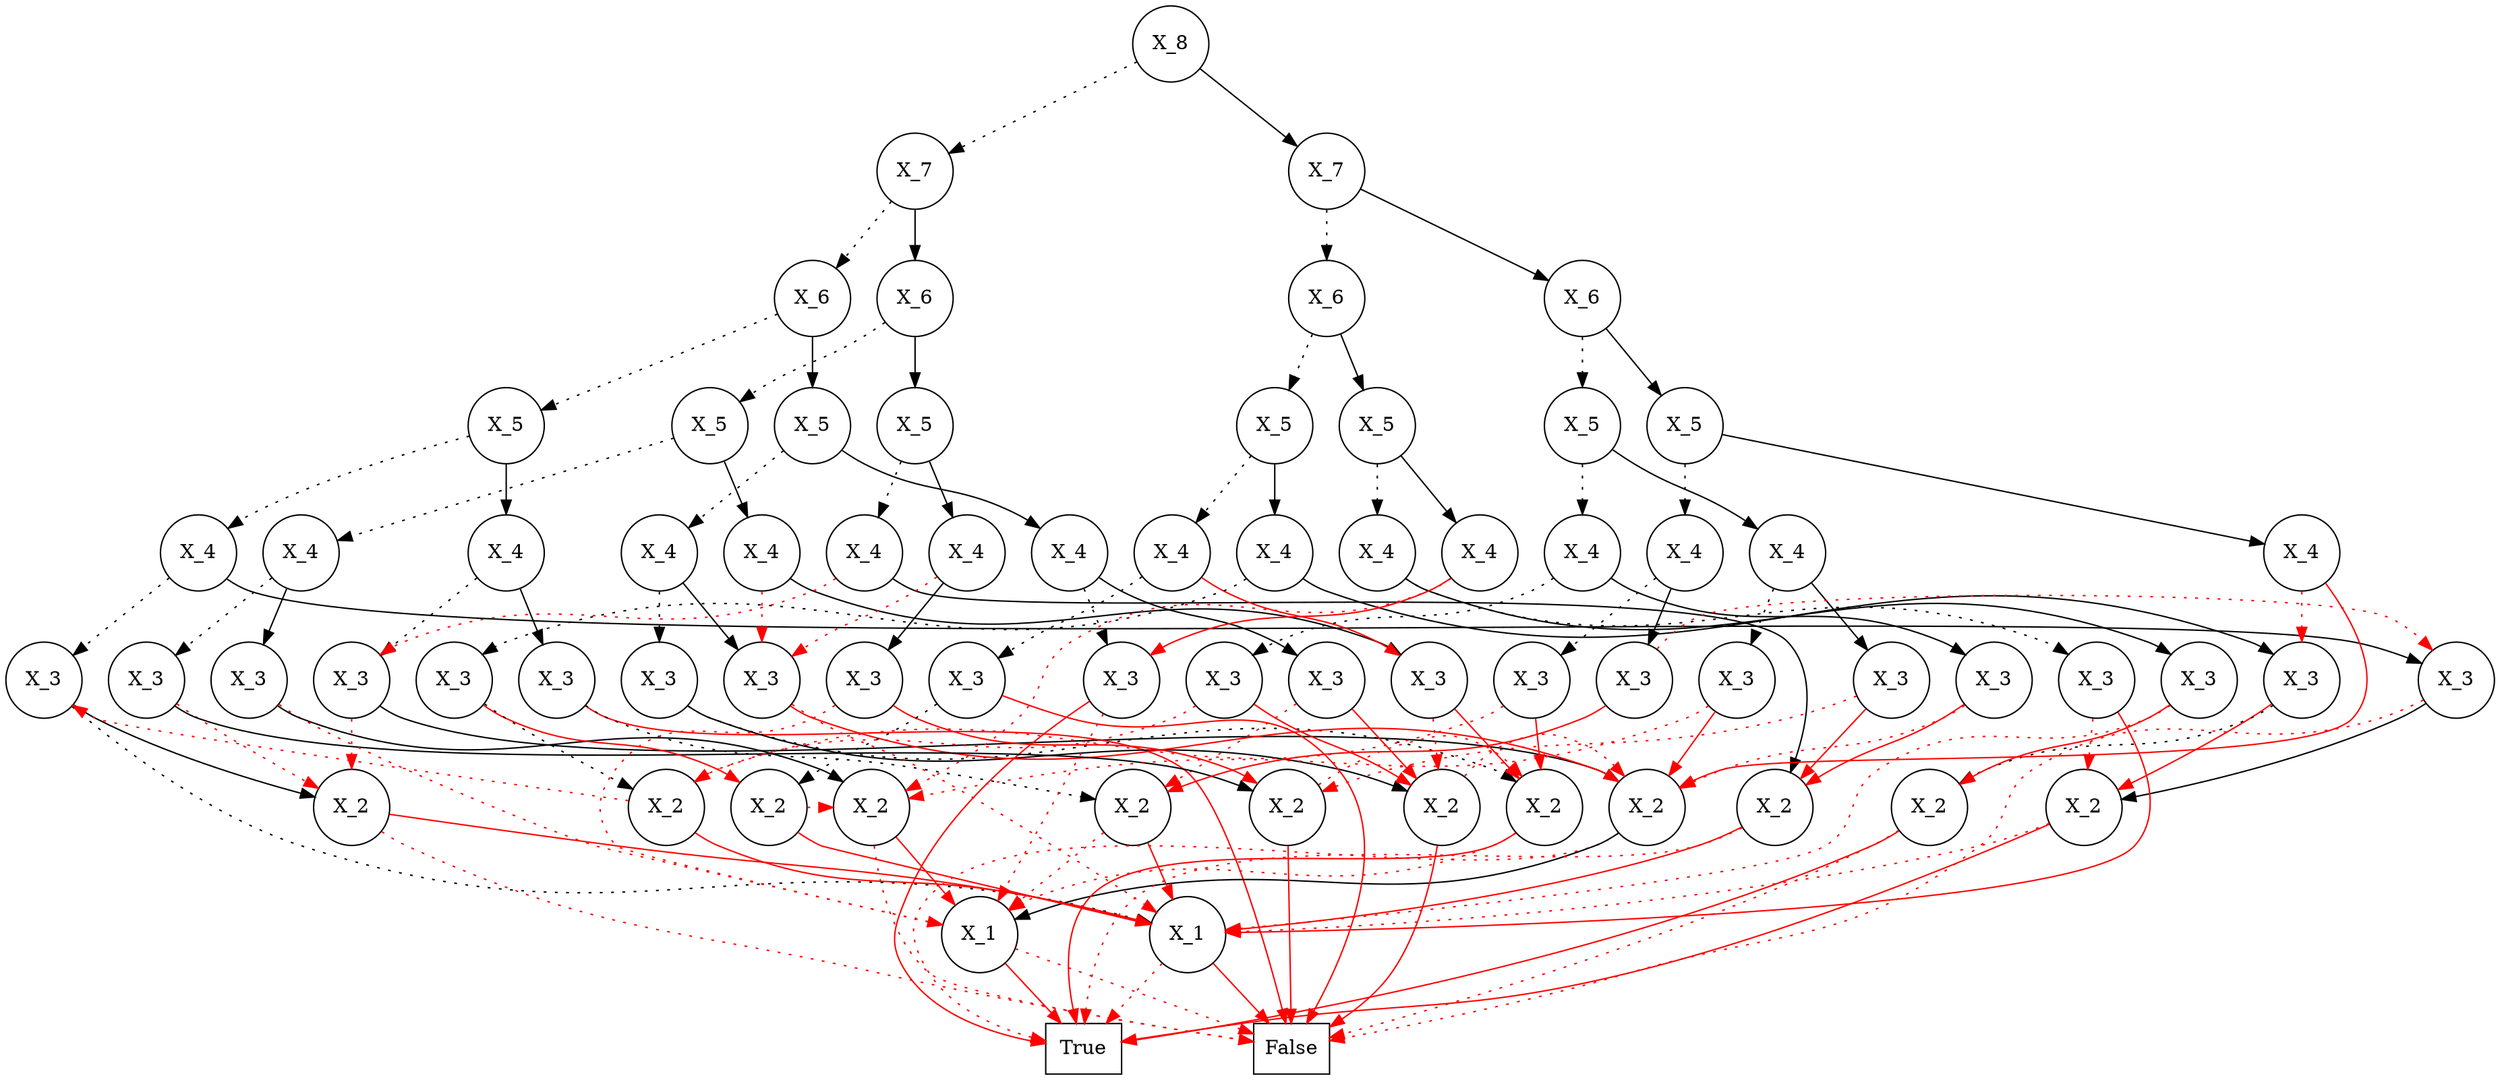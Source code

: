 digraph {
   graph [ordering=out]; node [shape=circle]; edge []; 
subgraph{  69 [label= "X_8"]
  69 -> 39[style=dotted] 
  69 -> 68
  39 [label= "X_7"]
  39 -> 24[style=dotted] 
  39 -> 38
  24 [label= "X_6"]
  24 -> 14[style=dotted] 
  24 -> 23
  14 [label= "X_5"]
  14 -> 7[style=dotted] 
  14 -> 13
  7 [label= "X_4"]
  7 -> 4[style=dotted] 
  7 -> 6
  4 [label= "X_3"]
  4 -> 2[style=dotted] 
  4 -> 3
  2 [label= "X_1"]
  2 -> 1[style=dotted, color=red] 
  2 -> 0[color=red] 
  3 [label= "X_2"]
  3 -> 0[style=dotted, color=red] 
  3 -> 2[color=red] 
  6 [label= "X_3"]
  6 -> 0[style=dotted, color=red] 
  6 -> 5
  5 [label= "X_2"]
  5 -> 2[style=dotted, color=red] 
  5 -> 1[color=red] 
  13 [label= "X_4"]
  13 -> 10[style=dotted] 
  13 -> 12
  10 [label= "X_3"]
  10 -> 3[style=dotted, color=red] 
  10 -> 9
  9 [label= "X_2"]
  9 -> 1[style=dotted, color=red] 
  9 -> 8
  8 [label= "X_1"]
  8 -> 0[style=dotted, color=red] 
  8 -> 1[color=red] 
  12 [label= "X_3"]
  12 -> 11[style=dotted] 
  12 -> 0[color=red] 
  11 [label= "X_2"]
  11 -> 8[style=dotted, color=red] 
  11 -> 2[color=red] 
  23 [label= "X_5"]
  23 -> 19[style=dotted] 
  23 -> 22
  19 [label= "X_4"]
  19 -> 17[style=dotted] 
  19 -> 18
  17 [label= "X_3"]
  17 -> 15[style=dotted] 
  17 -> 16
  15 [label= "X_2"]
  15 -> 8[style=dotted, color=red] 
  15 -> 1[color=red] 
  16 [label= "X_2"]
  16 -> 9[style=dotted, color=red] 
  16 -> 0[color=red] 
  18 [label= "X_3"]
  18 -> 2[style=dotted, color=red] 
  18 -> 9[color=red] 
  22 [label= "X_4"]
  22 -> 20[style=dotted] 
  22 -> 21
  20 [label= "X_3"]
  20 -> 8[style=dotted, color=red] 
  20 -> 1[color=red] 
  21 [label= "X_3"]
  21 -> 11[style=dotted, color=red] 
  21 -> 16[color=red] 
  38 [label= "X_6"]
  38 -> 32[style=dotted] 
  38 -> 37
  32 [label= "X_5"]
  32 -> 29[style=dotted] 
  32 -> 31
  29 [label= "X_4"]
  29 -> 26[style=dotted] 
  29 -> 28
  26 [label= "X_3"]
  26 -> 3[style=dotted, color=red] 
  26 -> 25
  25 [label= "X_2"]
  25 -> 15[style=dotted, color=red] 
  25 -> 0[color=red] 
  28 [label= "X_3"]
  28 -> 8[style=dotted, color=red] 
  28 -> 27
  27 [label= "X_2"]
  27 -> 0[style=dotted, color=red] 
  27 -> 8[color=red] 
  31 [label= "X_4"]
  31 -> 18[style=dotted, color=red] 
  31 -> 30
  30 [label= "X_3"]
  30 -> 16[style=dotted, color=red] 
  30 -> 15[color=red] 
  37 [label= "X_5"]
  37 -> 34[style=dotted] 
  37 -> 36
  34 [label= "X_4"]
  34 -> 10[style=dotted, color=red] 
  34 -> 33
  33 [label= "X_2"]
  33 -> 1[style=dotted, color=red] 
  33 -> 2[color=red] 
  36 [label= "X_4"]
  36 -> 18[style=dotted, color=red] 
  36 -> 35
  35 [label= "X_3"]
  35 -> 8[style=dotted, color=red] 
  35 -> 25[color=red] 
  68 [label= "X_7"]
  68 -> 54[style=dotted] 
  68 -> 67
  54 [label= "X_6"]
  54 -> 48[style=dotted] 
  54 -> 53
  48 [label= "X_5"]
  48 -> 42[style=dotted] 
  48 -> 47
  42 [label= "X_4"]
  42 -> 41[style=dotted] 
  42 -> 30[color=red] 
  41 [label= "X_3"]
  41 -> 40[style=dotted] 
  41 -> 0[color=red] 
  40 [label= "X_2"]
  40 -> 27[style=dotted, color=red] 
  40 -> 2[color=red] 
  47 [label= "X_4"]
  47 -> 44[style=dotted] 
  47 -> 46
  44 [label= "X_3"]
  44 -> 43[style=dotted] 
  44 -> 40[color=red] 
  43 [label= "X_2"]
  43 -> 4[style=dotted, color=red] 
  43 -> 2[color=red] 
  46 [label= "X_3"]
  46 -> 45[style=dotted] 
  46 -> 5[color=red] 
  45 [label= "X_2"]
  45 -> 0[style=dotted, color=red] 
  45 -> 1[color=red] 
  53 [label= "X_5"]
  53 -> 51[style=dotted] 
  53 -> 52
  51 [label= "X_4"]
  51 -> 49[style=dotted] 
  51 -> 50
  49 [label= "X_3"]
  49 -> 5[style=dotted, color=red] 
  49 -> 2[color=red] 
  50 [label= "X_3"]
  50 -> 2[style=dotted, color=red] 
  50 -> 45[color=red] 
  52 [label= "X_4"]
  52 -> 27[style=dotted, color=red] 
  52 -> 20[color=red] 
  67 [label= "X_6"]
  67 -> 61[style=dotted] 
  67 -> 66
  61 [label= "X_5"]
  61 -> 57[style=dotted] 
  61 -> 60
  57 [label= "X_4"]
  57 -> 55[style=dotted] 
  57 -> 56
  55 [label= "X_3"]
  55 -> 43[style=dotted, color=red] 
  55 -> 16[color=red] 
  56 [label= "X_3"]
  56 -> 9[style=dotted, color=red] 
  56 -> 33[color=red] 
  60 [label= "X_4"]
  60 -> 58[style=dotted] 
  60 -> 59
  58 [label= "X_3"]
  58 -> 27[style=dotted, color=red] 
  58 -> 9[color=red] 
  59 [label= "X_3"]
  59 -> 25[style=dotted, color=red] 
  59 -> 33[color=red] 
  66 [label= "X_5"]
  66 -> 64[style=dotted] 
  66 -> 65
  64 [label= "X_4"]
  64 -> 62[style=dotted] 
  64 -> 63
  62 [label= "X_3"]
  62 -> 43[style=dotted, color=red] 
  62 -> 15[color=red] 
  63 [label= "X_3"]
  63 -> 6[style=dotted, color=red] 
  63 -> 11[color=red] 
  65 [label= "X_4"]
  65 -> 46[style=dotted, color=red] 
  65 -> 9[color=red] 
  0 [label= "False", shape=rectangle]
  1 [label= "True", shape=rectangle]
{rank = same;0;1;}{rank = same;2;8;}{rank = same;3;5;9;11;15;16;25;27;33;40;43;45;}{rank = same;4;6;10;12;17;18;20;21;26;28;30;35;41;44;46;49;50;55;56;58;59;62;63;}{rank = same;7;13;19;22;29;31;34;36;42;47;51;52;57;60;64;65;}{rank = same;14;23;32;37;48;53;61;66;}{rank = same;24;38;54;67;}{rank = same;39;68;}{rank = same;69;}}}